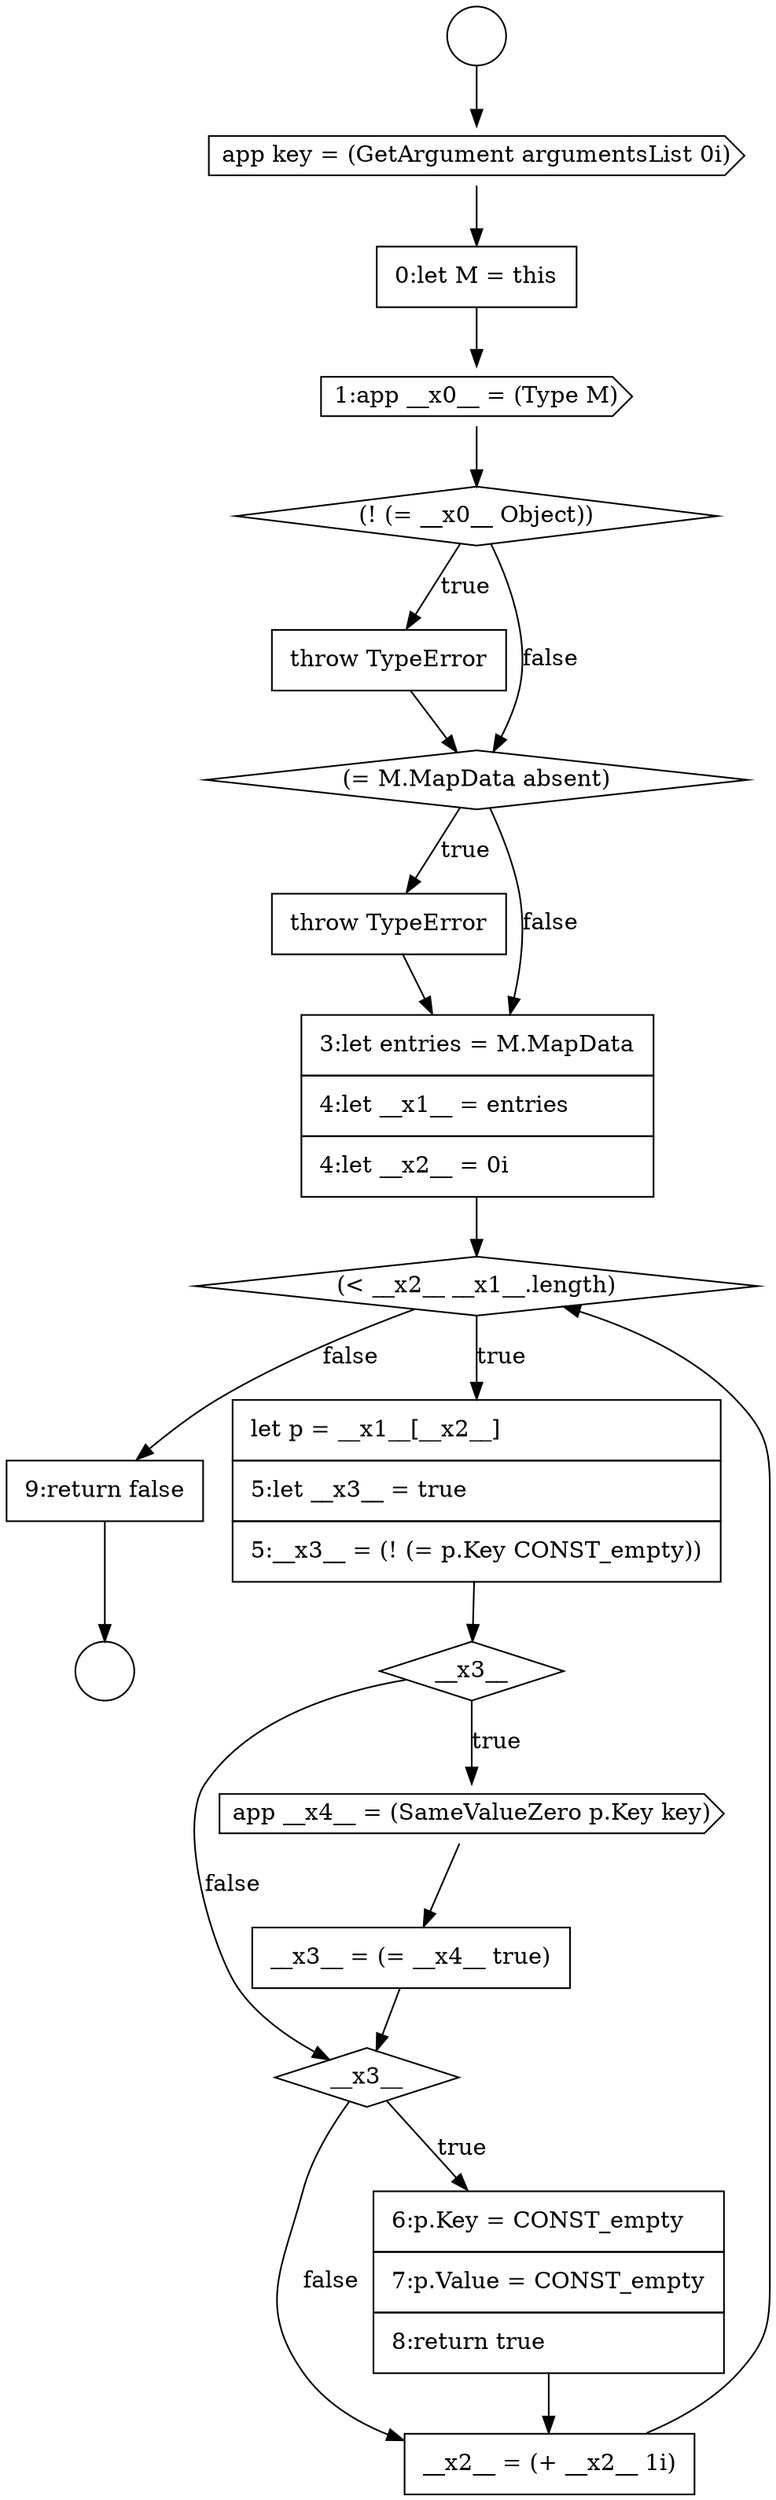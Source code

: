 digraph {
  node14801 [shape=cds, label=<<font color="black">app key = (GetArgument argumentsList 0i)</font>> color="black" fillcolor="white" style=filled]
  node14805 [shape=none, margin=0, label=<<font color="black">
    <table border="0" cellborder="1" cellspacing="0" cellpadding="10">
      <tr><td align="left">throw TypeError</td></tr>
    </table>
  </font>> color="black" fillcolor="white" style=filled]
  node14804 [shape=diamond, label=<<font color="black">(! (= __x0__ Object))</font>> color="black" fillcolor="white" style=filled]
  node14809 [shape=diamond, label=<<font color="black">(&lt; __x2__ __x1__.length)</font>> color="black" fillcolor="white" style=filled]
  node14799 [shape=circle label=" " color="black" fillcolor="white" style=filled]
  node14816 [shape=none, margin=0, label=<<font color="black">
    <table border="0" cellborder="1" cellspacing="0" cellpadding="10">
      <tr><td align="left">__x2__ = (+ __x2__ 1i)</td></tr>
    </table>
  </font>> color="black" fillcolor="white" style=filled]
  node14807 [shape=none, margin=0, label=<<font color="black">
    <table border="0" cellborder="1" cellspacing="0" cellpadding="10">
      <tr><td align="left">throw TypeError</td></tr>
    </table>
  </font>> color="black" fillcolor="white" style=filled]
  node14803 [shape=cds, label=<<font color="black">1:app __x0__ = (Type M)</font>> color="black" fillcolor="white" style=filled]
  node14800 [shape=circle label=" " color="black" fillcolor="white" style=filled]
  node14802 [shape=none, margin=0, label=<<font color="black">
    <table border="0" cellborder="1" cellspacing="0" cellpadding="10">
      <tr><td align="left">0:let M = this</td></tr>
    </table>
  </font>> color="black" fillcolor="white" style=filled]
  node14806 [shape=diamond, label=<<font color="black">(= M.MapData absent)</font>> color="black" fillcolor="white" style=filled]
  node14814 [shape=diamond, label=<<font color="black">__x3__</font>> color="black" fillcolor="white" style=filled]
  node14811 [shape=diamond, label=<<font color="black">__x3__</font>> color="black" fillcolor="white" style=filled]
  node14815 [shape=none, margin=0, label=<<font color="black">
    <table border="0" cellborder="1" cellspacing="0" cellpadding="10">
      <tr><td align="left">6:p.Key = CONST_empty</td></tr>
      <tr><td align="left">7:p.Value = CONST_empty</td></tr>
      <tr><td align="left">8:return true</td></tr>
    </table>
  </font>> color="black" fillcolor="white" style=filled]
  node14812 [shape=cds, label=<<font color="black">app __x4__ = (SameValueZero p.Key key)</font>> color="black" fillcolor="white" style=filled]
  node14817 [shape=none, margin=0, label=<<font color="black">
    <table border="0" cellborder="1" cellspacing="0" cellpadding="10">
      <tr><td align="left">9:return false</td></tr>
    </table>
  </font>> color="black" fillcolor="white" style=filled]
  node14808 [shape=none, margin=0, label=<<font color="black">
    <table border="0" cellborder="1" cellspacing="0" cellpadding="10">
      <tr><td align="left">3:let entries = M.MapData</td></tr>
      <tr><td align="left">4:let __x1__ = entries</td></tr>
      <tr><td align="left">4:let __x2__ = 0i</td></tr>
    </table>
  </font>> color="black" fillcolor="white" style=filled]
  node14813 [shape=none, margin=0, label=<<font color="black">
    <table border="0" cellborder="1" cellspacing="0" cellpadding="10">
      <tr><td align="left">__x3__ = (= __x4__ true)</td></tr>
    </table>
  </font>> color="black" fillcolor="white" style=filled]
  node14810 [shape=none, margin=0, label=<<font color="black">
    <table border="0" cellborder="1" cellspacing="0" cellpadding="10">
      <tr><td align="left">let p = __x1__[__x2__]</td></tr>
      <tr><td align="left">5:let __x3__ = true</td></tr>
      <tr><td align="left">5:__x3__ = (! (= p.Key CONST_empty))</td></tr>
    </table>
  </font>> color="black" fillcolor="white" style=filled]
  node14816 -> node14809 [ color="black"]
  node14808 -> node14809 [ color="black"]
  node14799 -> node14801 [ color="black"]
  node14803 -> node14804 [ color="black"]
  node14807 -> node14808 [ color="black"]
  node14801 -> node14802 [ color="black"]
  node14814 -> node14815 [label=<<font color="black">true</font>> color="black"]
  node14814 -> node14816 [label=<<font color="black">false</font>> color="black"]
  node14815 -> node14816 [ color="black"]
  node14806 -> node14807 [label=<<font color="black">true</font>> color="black"]
  node14806 -> node14808 [label=<<font color="black">false</font>> color="black"]
  node14811 -> node14812 [label=<<font color="black">true</font>> color="black"]
  node14811 -> node14814 [label=<<font color="black">false</font>> color="black"]
  node14810 -> node14811 [ color="black"]
  node14809 -> node14810 [label=<<font color="black">true</font>> color="black"]
  node14809 -> node14817 [label=<<font color="black">false</font>> color="black"]
  node14812 -> node14813 [ color="black"]
  node14817 -> node14800 [ color="black"]
  node14802 -> node14803 [ color="black"]
  node14804 -> node14805 [label=<<font color="black">true</font>> color="black"]
  node14804 -> node14806 [label=<<font color="black">false</font>> color="black"]
  node14805 -> node14806 [ color="black"]
  node14813 -> node14814 [ color="black"]
}
